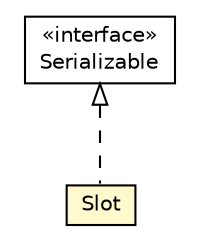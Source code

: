 #!/usr/local/bin/dot
#
# Class diagram 
# Generated by UMLGraph version 5.1 (http://www.umlgraph.org/)
#

digraph G {
	edge [fontname="Helvetica",fontsize=10,labelfontname="Helvetica",labelfontsize=10];
	node [fontname="Helvetica",fontsize=10,shape=plaintext];
	nodesep=0.25;
	ranksep=0.5;
	// pt.ist.fenixframework.dml.Slot
	c24184 [label=<<table title="pt.ist.fenixframework.dml.Slot" border="0" cellborder="1" cellspacing="0" cellpadding="2" port="p" bgcolor="lemonChiffon" href="./Slot.html">
		<tr><td><table border="0" cellspacing="0" cellpadding="1">
<tr><td align="center" balign="center"> Slot </td></tr>
		</table></td></tr>
		</table>>, fontname="Helvetica", fontcolor="black", fontsize=10.0];
	//pt.ist.fenixframework.dml.Slot implements java.io.Serializable
	c24358:p -> c24184:p [dir=back,arrowtail=empty,style=dashed];
	// java.io.Serializable
	c24358 [label=<<table title="java.io.Serializable" border="0" cellborder="1" cellspacing="0" cellpadding="2" port="p" href="http://java.sun.com/j2se/1.4.2/docs/api/java/io/Serializable.html">
		<tr><td><table border="0" cellspacing="0" cellpadding="1">
<tr><td align="center" balign="center"> &#171;interface&#187; </td></tr>
<tr><td align="center" balign="center"> Serializable </td></tr>
		</table></td></tr>
		</table>>, fontname="Helvetica", fontcolor="black", fontsize=10.0];
}

